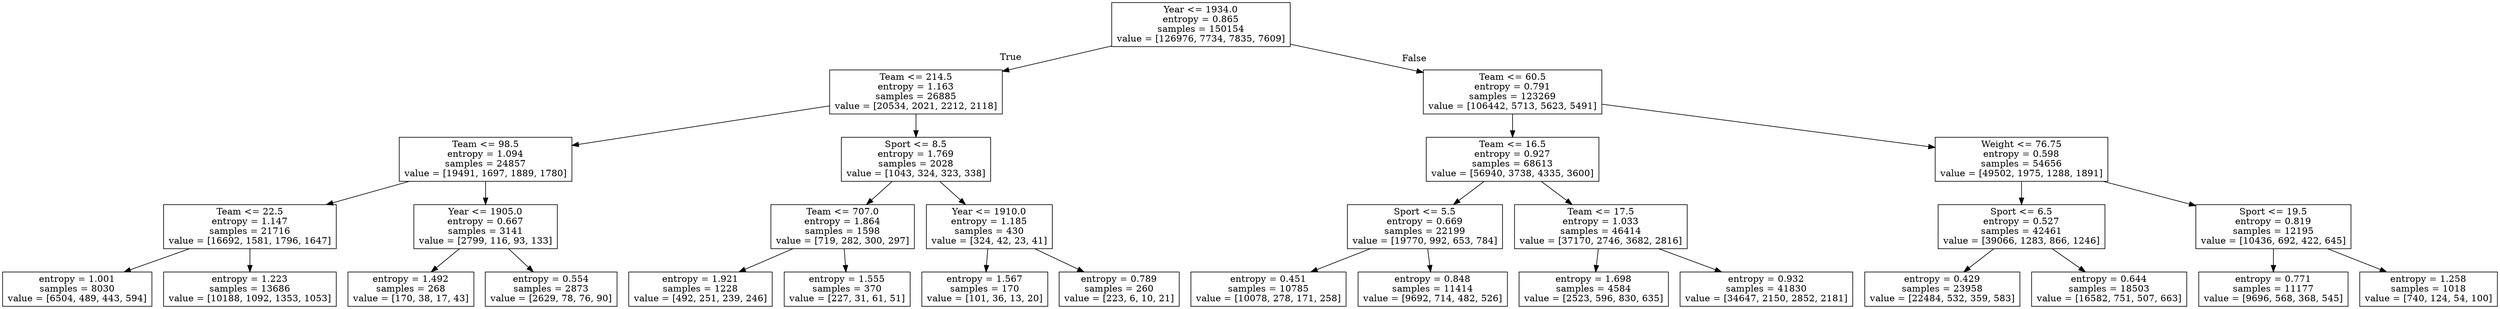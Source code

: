 digraph Tree {
node [shape=box] ;
0 [label="Year <= 1934.0\nentropy = 0.865\nsamples = 150154\nvalue = [126976, 7734, 7835, 7609]"] ;
1 [label="Team <= 214.5\nentropy = 1.163\nsamples = 26885\nvalue = [20534, 2021, 2212, 2118]"] ;
0 -> 1 [labeldistance=2.5, labelangle=45, headlabel="True"] ;
2 [label="Team <= 98.5\nentropy = 1.094\nsamples = 24857\nvalue = [19491, 1697, 1889, 1780]"] ;
1 -> 2 ;
3 [label="Team <= 22.5\nentropy = 1.147\nsamples = 21716\nvalue = [16692, 1581, 1796, 1647]"] ;
2 -> 3 ;
4 [label="entropy = 1.001\nsamples = 8030\nvalue = [6504, 489, 443, 594]"] ;
3 -> 4 ;
5 [label="entropy = 1.223\nsamples = 13686\nvalue = [10188, 1092, 1353, 1053]"] ;
3 -> 5 ;
6 [label="Year <= 1905.0\nentropy = 0.667\nsamples = 3141\nvalue = [2799, 116, 93, 133]"] ;
2 -> 6 ;
7 [label="entropy = 1.492\nsamples = 268\nvalue = [170, 38, 17, 43]"] ;
6 -> 7 ;
8 [label="entropy = 0.554\nsamples = 2873\nvalue = [2629, 78, 76, 90]"] ;
6 -> 8 ;
9 [label="Sport <= 8.5\nentropy = 1.769\nsamples = 2028\nvalue = [1043, 324, 323, 338]"] ;
1 -> 9 ;
10 [label="Team <= 707.0\nentropy = 1.864\nsamples = 1598\nvalue = [719, 282, 300, 297]"] ;
9 -> 10 ;
11 [label="entropy = 1.921\nsamples = 1228\nvalue = [492, 251, 239, 246]"] ;
10 -> 11 ;
12 [label="entropy = 1.555\nsamples = 370\nvalue = [227, 31, 61, 51]"] ;
10 -> 12 ;
13 [label="Year <= 1910.0\nentropy = 1.185\nsamples = 430\nvalue = [324, 42, 23, 41]"] ;
9 -> 13 ;
14 [label="entropy = 1.567\nsamples = 170\nvalue = [101, 36, 13, 20]"] ;
13 -> 14 ;
15 [label="entropy = 0.789\nsamples = 260\nvalue = [223, 6, 10, 21]"] ;
13 -> 15 ;
16 [label="Team <= 60.5\nentropy = 0.791\nsamples = 123269\nvalue = [106442, 5713, 5623, 5491]"] ;
0 -> 16 [labeldistance=2.5, labelangle=-45, headlabel="False"] ;
17 [label="Team <= 16.5\nentropy = 0.927\nsamples = 68613\nvalue = [56940, 3738, 4335, 3600]"] ;
16 -> 17 ;
18 [label="Sport <= 5.5\nentropy = 0.669\nsamples = 22199\nvalue = [19770, 992, 653, 784]"] ;
17 -> 18 ;
19 [label="entropy = 0.451\nsamples = 10785\nvalue = [10078, 278, 171, 258]"] ;
18 -> 19 ;
20 [label="entropy = 0.848\nsamples = 11414\nvalue = [9692, 714, 482, 526]"] ;
18 -> 20 ;
21 [label="Team <= 17.5\nentropy = 1.033\nsamples = 46414\nvalue = [37170, 2746, 3682, 2816]"] ;
17 -> 21 ;
22 [label="entropy = 1.698\nsamples = 4584\nvalue = [2523, 596, 830, 635]"] ;
21 -> 22 ;
23 [label="entropy = 0.932\nsamples = 41830\nvalue = [34647, 2150, 2852, 2181]"] ;
21 -> 23 ;
24 [label="Weight <= 76.75\nentropy = 0.598\nsamples = 54656\nvalue = [49502, 1975, 1288, 1891]"] ;
16 -> 24 ;
25 [label="Sport <= 6.5\nentropy = 0.527\nsamples = 42461\nvalue = [39066, 1283, 866, 1246]"] ;
24 -> 25 ;
26 [label="entropy = 0.429\nsamples = 23958\nvalue = [22484, 532, 359, 583]"] ;
25 -> 26 ;
27 [label="entropy = 0.644\nsamples = 18503\nvalue = [16582, 751, 507, 663]"] ;
25 -> 27 ;
28 [label="Sport <= 19.5\nentropy = 0.819\nsamples = 12195\nvalue = [10436, 692, 422, 645]"] ;
24 -> 28 ;
29 [label="entropy = 0.771\nsamples = 11177\nvalue = [9696, 568, 368, 545]"] ;
28 -> 29 ;
30 [label="entropy = 1.258\nsamples = 1018\nvalue = [740, 124, 54, 100]"] ;
28 -> 30 ;
}